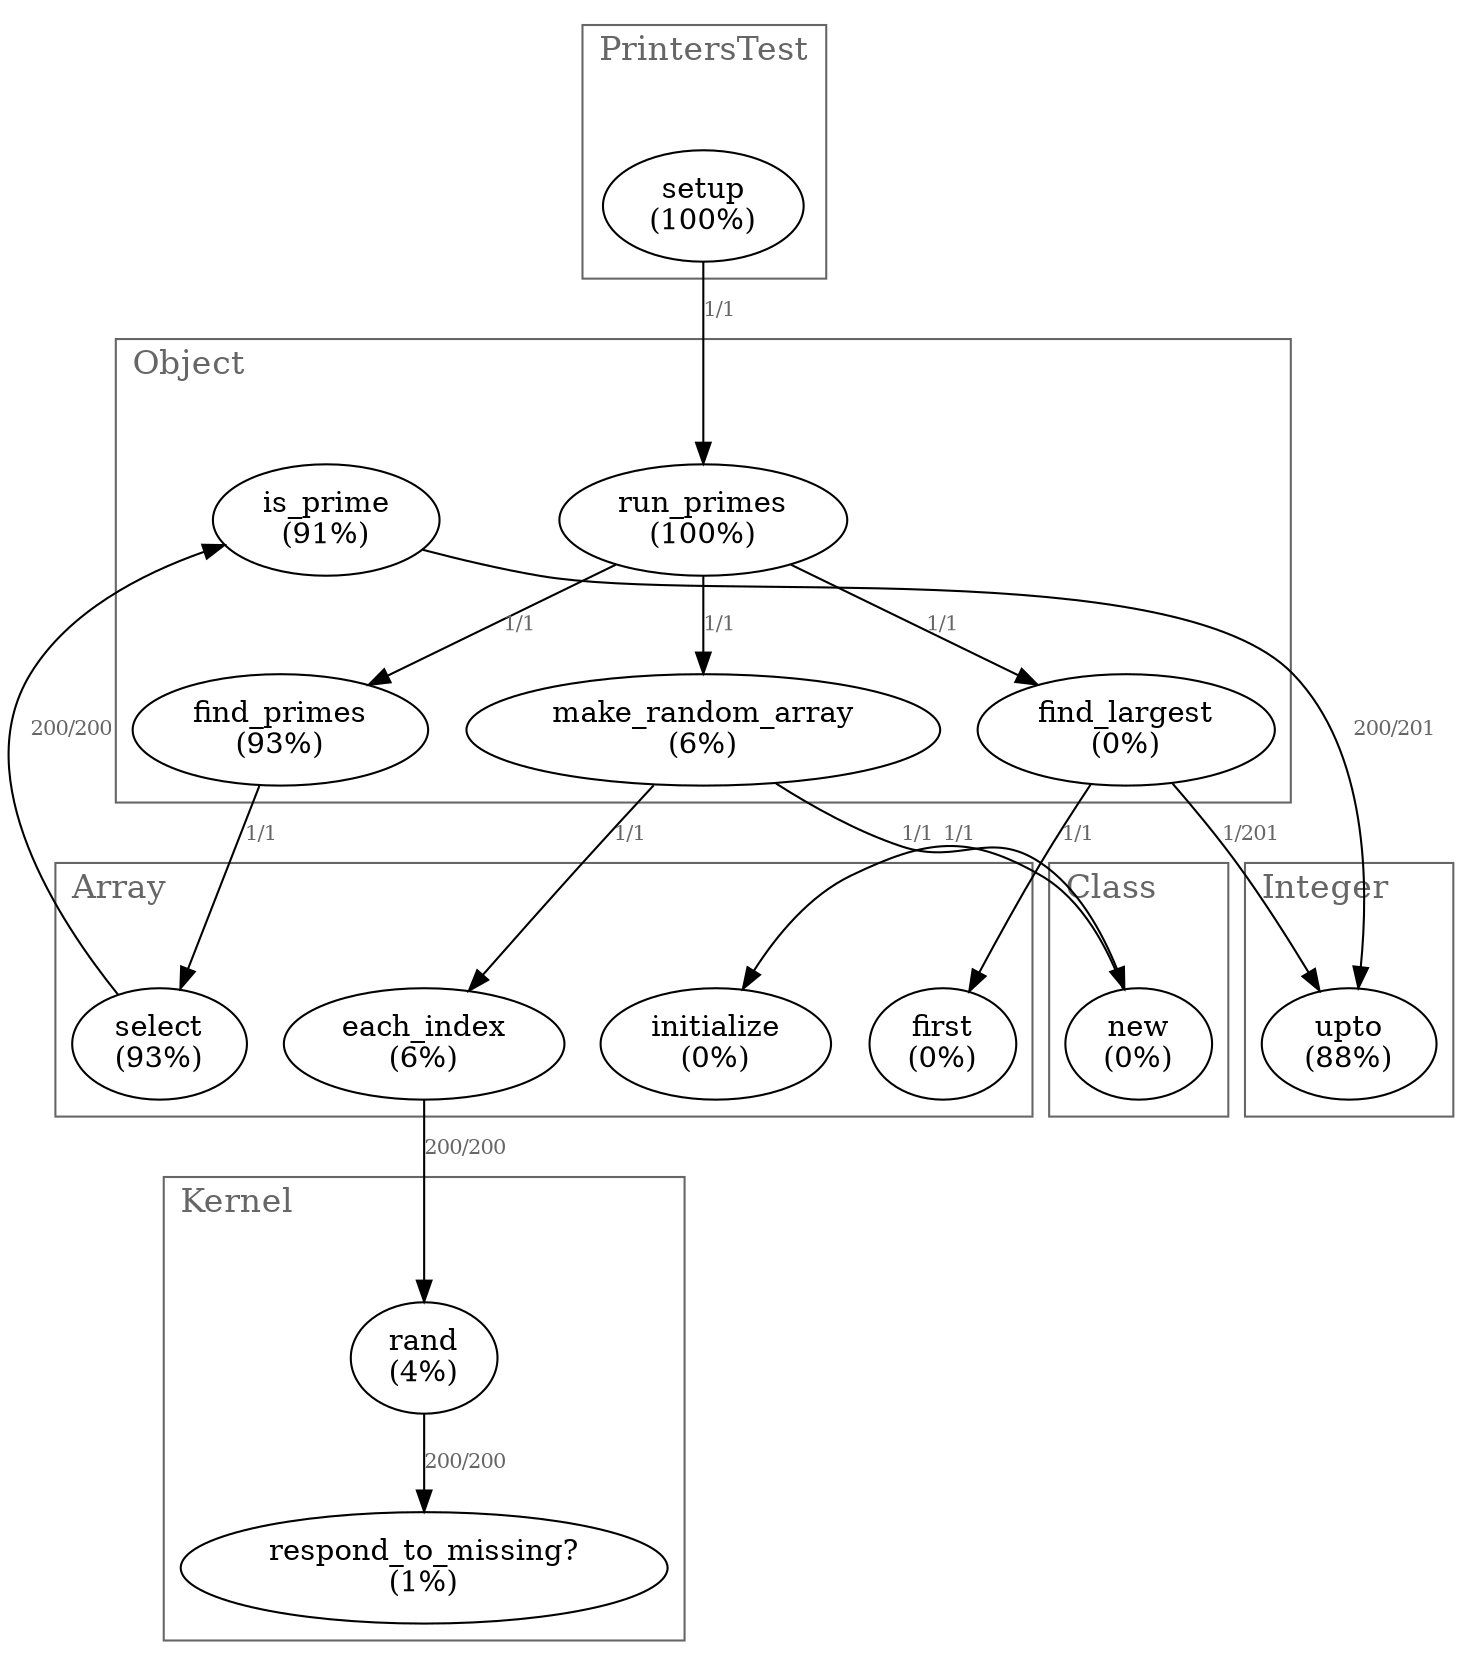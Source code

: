 digraph "Profile" {
labelloc=t;
labeljust=l;
subgraph "Thread 70228520599860" {
70228520487300 [label="setup\n(100%)"];
70228520487300 -> 70228520487060 [label="1/1" fontsize=10 fontcolor="#666666"];
70228520487060 [label="run_primes\n(100%)"];
70228520487060 -> 70228520486760 [label="1/1" fontsize=10 fontcolor="#666666"];
70228520487060 -> 70228520487020 [label="1/1" fontsize=10 fontcolor="#666666"];
70228520487060 -> 70228520486360 [label="1/1" fontsize=10 fontcolor="#666666"];
70228520486760 [label="find_primes\n(93%)"];
70228520486760 -> 70228520486720 [label="1/1" fontsize=10 fontcolor="#666666"];
70228520486720 [label="select\n(93%)"];
70228520486720 -> 70228520486700 [label="200/200" fontsize=10 fontcolor="#666666"];
70228520486700 [label="is_prime\n(91%)"];
70228520486700 -> 70228520486400 [label="200/201" fontsize=10 fontcolor="#666666"];
70228520486400 [label="upto\n(88%)"];
70228520487020 [label="make_random_array\n(6%)"];
70228520487020 -> 70228520486900 [label="1/1" fontsize=10 fontcolor="#666666"];
70228520487020 -> 70228520486940 [label="1/1" fontsize=10 fontcolor="#666666"];
70228520486900 [label="each_index\n(6%)"];
70228520486900 -> 70228520486860 [label="200/200" fontsize=10 fontcolor="#666666"];
70228520486860 [label="rand\n(4%)"];
70228520486860 -> 70228520486840 [label="200/200" fontsize=10 fontcolor="#666666"];
70228520486840 [label="respond_to_missing?\n(1%)"];
70228520486360 [label="find_largest\n(0%)"];
70228520486360 -> 70228520486400 [label="1/201" fontsize=10 fontcolor="#666666"];
70228520486360 -> 70228520486260 [label="1/1" fontsize=10 fontcolor="#666666"];
70228520486940 [label="new\n(0%)"];
70228520486940 -> 70228520486920 [label="1/1" fontsize=10 fontcolor="#666666"];
70228520486920 [label="initialize\n(0%)"];
70228520486260 [label="first\n(0%)"];
}
subgraph cluster_70228520387980 {
label = "PrintersTest";
fontcolor = "#666666";
fontsize = 16;
color = "#666666";
70228520487300;
}
subgraph cluster_70228520378200 {
label = "Object";
fontcolor = "#666666";
fontsize = 16;
color = "#666666";
70228520487060;
70228520487020;
70228520486760;
70228520486700;
70228520486360;
}
subgraph cluster_70228520376580 {
label = "Class";
fontcolor = "#666666";
fontsize = 16;
color = "#666666";
70228520486940;
}
subgraph cluster_70228520375420 {
label = "Array";
fontcolor = "#666666";
fontsize = 16;
color = "#666666";
70228520486920;
70228520486900;
70228520486720;
70228520486260;
}
subgraph cluster_70228520375120 {
label = "Kernel";
fontcolor = "#666666";
fontsize = 16;
color = "#666666";
70228520486860;
70228520486840;
}
subgraph cluster_70228520374360 {
label = "Integer";
fontcolor = "#666666";
fontsize = 16;
color = "#666666";
70228520486400;
}
}

